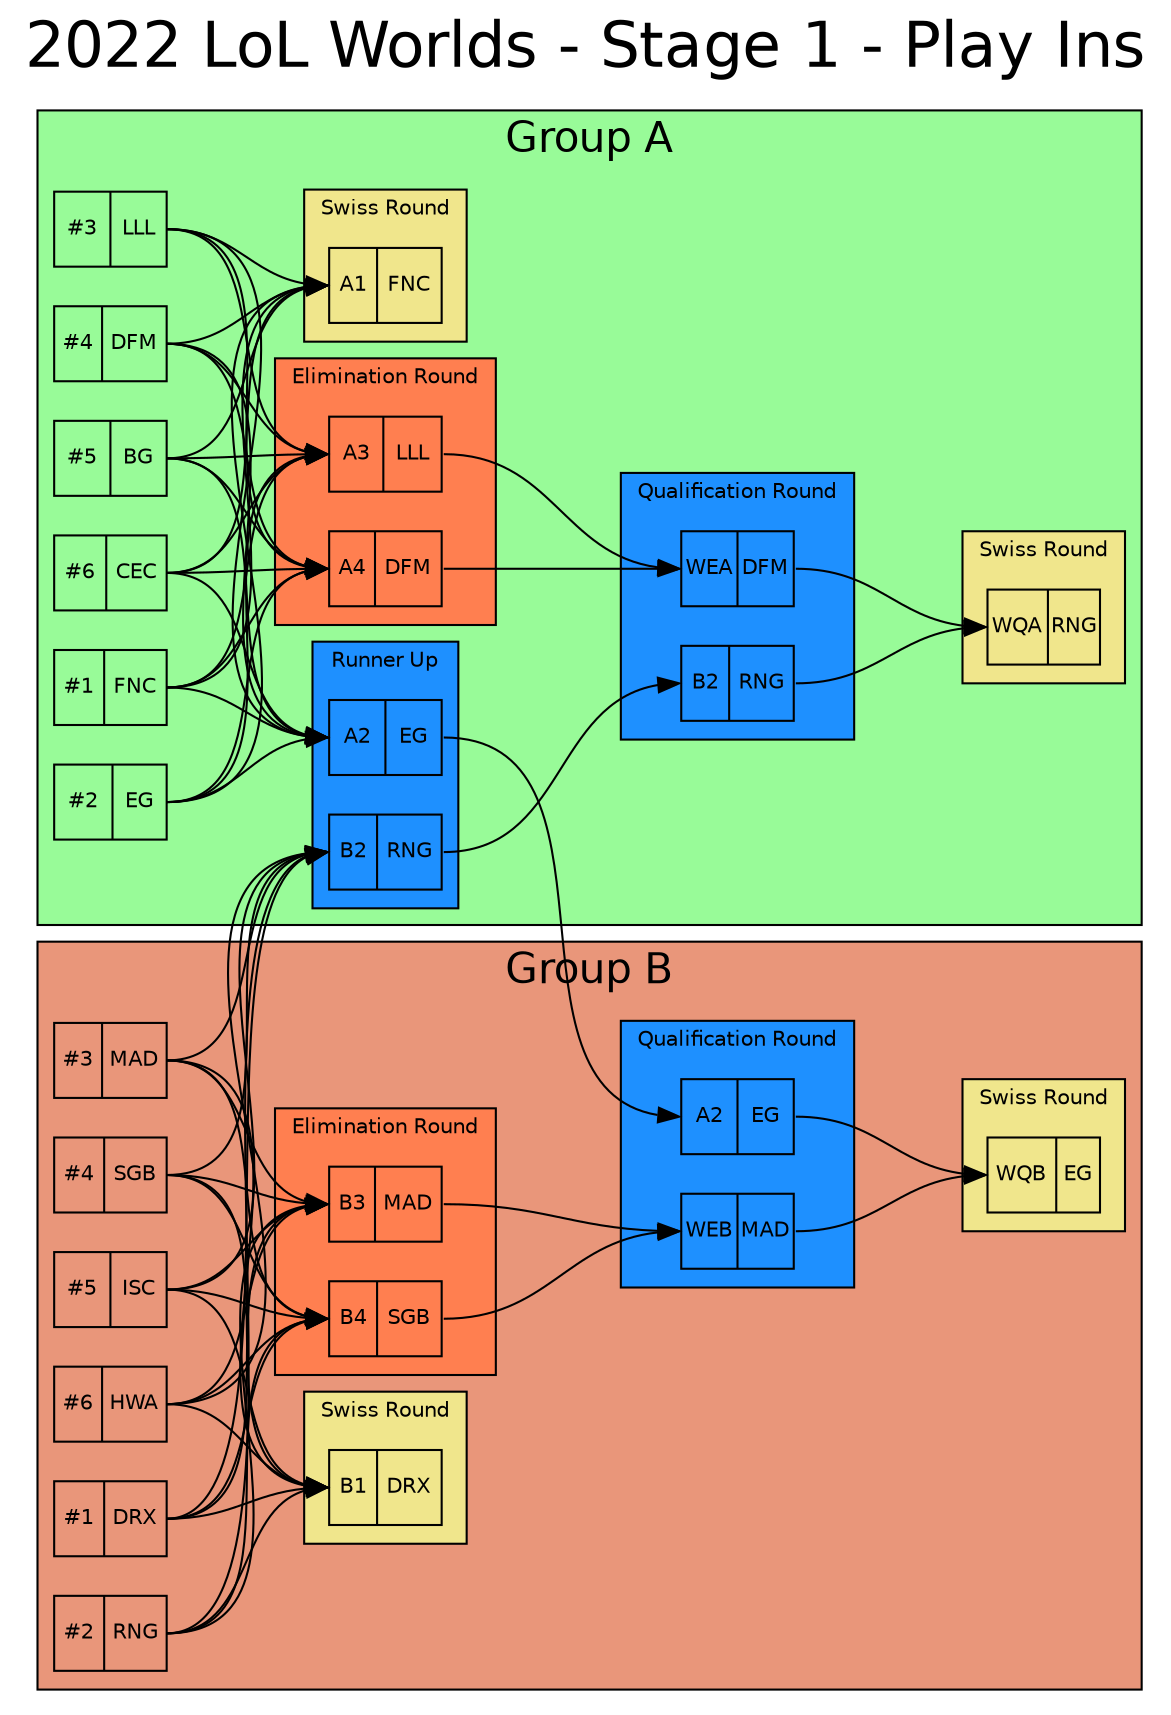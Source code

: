 
digraph brackets {


# direction is downwards
rankdir=LR

# setting graph title
    // title
    labelloc="t";
    label="2022 LoL Worlds - Stage 1 - Play Ins";
    fontname = "Helvetica";
    fontsize = 30;

# setting alignment and node,edge attributes    
node [shape=box, fixedsize = True, style=invis, label="",fontname = "Helvetica"]
edge [style=invis]

node [style=solid, fontname = "Helvetica"]
edge [style=solid]


# ===== Group A =====
subgraph cluster_group_A {

    bgcolor="palegreen"
    label="Group A"
    fontsize = 20
    
    # ===== Round A Play Offs =====
    rA1 [shape = record, label = "{#1|FNC}", fontsize = 10] 
    rA2 [shape = record, label = "{#2|EG}", fontsize = 10]
    rA3 [shape = record, label = "{#3|LLL}", fontsize = 10]
    rA4 [shape = record, label = "{#4|DFM}", fontsize = 10]
    rA5 [shape = record, label = "{#5|BG}", fontsize = 10]
    rA6 [shape = record, label = "{#6|CEC}", fontsize = 10]
    
    # === Winner of Play Ins Group A automatically enters Swiss Round
    subgraph cluster_winner_A {
        label = "Swiss Round"
        fontsize = 10
        bgcolor = "khaki"
        rAA1 [shape = record, label = "{A1|FNC}", fontsize = 10]
    }
    
    # === Group A 3rd and 4th play Elimination Round to challenge Group B Runner Up  ===
    subgraph cluster_elimination_A {
        label = "Elimination Round"
        fontsize = 10
        bgcolor = "coral"
        rAA3 [shape = record, label = "{A3|LLL}", fontsize = 10]
        rAA4 [shape = record, label = "{A4|DFM}", fontsize = 10]
    }
       
    # === Runner Up of Group A plays in Elimination Round ===
    subgraph cluster_runnerup_A {
        label = "Runner Up"
        fontsize = 10
        bgcolor = "dodgerblue"
        rAA2 [shape = record, label = "{A2|EG}", fontsize = 10]
        rBB2 [shape = record, label = "{B2|RNG}", fontsize = 10]
    }    
    
    # === Qualification Round ===
    subgraph cluster_qualification_A {
        label = "Qualification Round"
        fontsize = 10
        bgcolor = "dodgerblue"
        rQA3 [shape = record, label = "{WEA|DFM}", fontsize = 10]
        rQB2 [shape = record, label = "{B2|RNG}", fontsize = 10] 
    }    
    
    # === Swiss Qualification Round ===
    subgraph cluster_swiss_qualification_A {
        label = "Swiss Round"
        fontsize = 10
        bgcolor = "khaki"
        rAAA [shape = record, label = "{WQA|RNG}", fontsize = 10]
    }    

    
# ===== Setting arrows =====

#Winner of Group A
rA1:e->rAA1:w
rA2:e->rAA1:w
rA3:e->rAA1:w
rA4:e->rAA1:w
rA5:e->rAA1:w
rA6:e->rAA1:w

# Qualification Round 
rA1:e->rAA2:w
rA2:e->rAA2:w
rA3:e->rAA2:w
rA4:e->rAA2:w
rA5:e->rAA2:w
rA6:e->rAA2:w

#Elimination Round
rA1:e->rAA3:w
rA2:e->rAA3:w
rA3:e->rAA3:w
rA4:e->rAA3:w
rA5:e->rAA3:w
rA6:e->rAA3:w
rA1:e->rAA4:w
rA2:e->rAA4:w
rA3:e->rAA4:w
rA4:e->rAA4:w
rA5:e->rAA4:w
rA6:e->rAA4:w

#Winner of Elimination Round A
rAA3:e->rQA3:w
rAA4:e->rQA3:w
rBB2:e->rQB2:w

#Winner of Qualification Round A
rQA3:e->rAAA:w
rQB2:e->rAAA:w

}



# ===== Group B =====
subgraph cluster_group_B {

    bgcolor="darksalmon"
    label="Group B"
    fontsize = 20
    
    # ===== Round B Play Offs =====
    rB1 [shape = record, label = "{#1|DRX}", fontsize = 10] 
    rB2 [shape = record, label = "{#2|RNG}", fontsize = 10]
    rB3 [shape = record, label = "{#3|MAD}", fontsize = 10]
    rB4 [shape = record, label = "{#4|SGB}", fontsize = 10]
    rB5 [shape = record, label = "{#5|ISC}", fontsize = 10]
    rB6 [shape = record, label = "{#6|HWA}", fontsize = 10]
    
    # === Winner of Play Ins Group B automatically enters Swiss Round
    subgraph cluster_winner_B {
        label = "Swiss Round"
        fontsize = 10
        bgcolor = "khaki"
        rBB1 [shape = record, label = "{B1|DRX}", fontsize = 10]
    }
    
    # === Group B 3rd and 4th play Elimination Round to challenge Group A Runner Up  ===
    subgraph cluster_elimination_B {
        label = "Elimination Round"
        fontsize = 10
        bgcolor = "coral"
        rBB3 [shape = record, label = "{B3|MAD}", fontsize = 10]
        rBB4 [shape = record, label = "{B4|SGB}", fontsize = 10]
    }
           
    # === Qualification Round ===
    subgraph cluster_qualification_B {
        label = "Qualification Round"
        fontsize = 10
        bgcolor = "dodgerblue"
        rQB3 [shape = record, label = "{WEB|MAD}", fontsize = 10]
        rQA2 [shape = record, label = "{A2|EG}", fontsize = 10] 
    }    
    
    # === Swiss Qualification Round ===
    subgraph cluster_swiss_qualification_B {
        label = "Swiss Round"
        fontsize = 10
        bgcolor = "khaki"
        rBBB [shape = record, label = "{WQB|EG}", fontsize = 10]
    }      
    
# ===== Setting arrows =====

#Winner of Group B
rB1:e->rBB1:w
rB2:e->rBB1:w
rB3:e->rBB1:w
rB4:e->rBB1:w
rB5:e->rBB1:w
rB6:e->rBB1:w

# Qualification Round 
rB1:e->rBB2:w
rB2:e->rBB2:w
rB3:e->rBB2:w
rB4:e->rBB2:w
rB5:e->rBB2:w
rB6:e->rBB2:w

#Elimination Round
rB1:e->rBB3:w
rB2:e->rBB3:w
rB3:e->rBB3:w
rB4:e->rBB3:w
rB5:e->rBB3:w
rB6:e->rBB3:w
rB1:e->rBB4:w
rB2:e->rBB4:w
rB3:e->rBB4:w
rB4:e->rBB4:w
rB5:e->rBB4:w
rB6:e->rBB4:w

#Winner of Elimination Round B
rBB3:e->rQB3:w
rBB4:e->rQB3:w
rAA2:e->rQA2:w

#Winner of Qualification Round B
rQB3:e->rBBB:w
rQA2:e->rBBB:w

}


}

